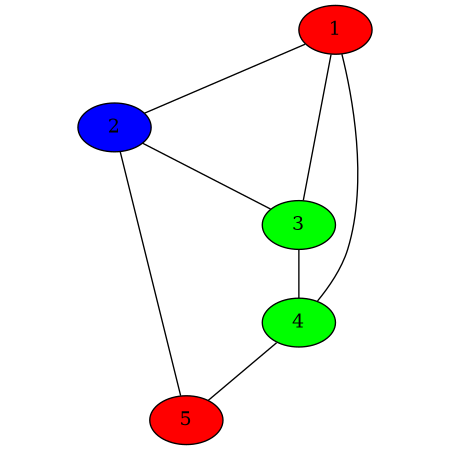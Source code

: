 digraph {
    size="3,3" ratio=fill;
    edge [arrowhead=none,arrowtail=none];
    node [style=filled];
    1 [fillcolor = red]
    2 [fillcolor = blue]
    3 [fillcolor = green]
    4 [fillcolor = green]
    5 [fillcolor = red]
    1 -> 2
    2 -> 3
    1 -> 3
    3 -> 4
    1 -> 4
    4 -> 5
    5 -> 2
}
